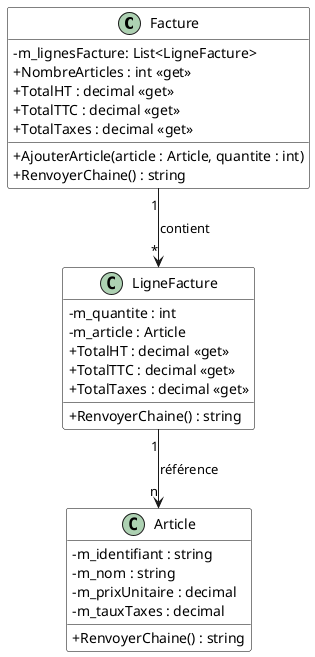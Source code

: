 @startuml FactureDiagClasses
skinparam classAttributeIconSize 0
skinparam class {
    BackgroundColor White
    BorderColor #000
}

Facture "1" --> "*" LigneFacture : contient
LigneFacture "1" --> "n" Article : référence

class Facture {
    - m_lignesFacture: List<LigneFacture>
    + NombreArticles : int <<get>>
    + TotalHT : decimal <<get>>
    + TotalTTC : decimal <<get>>
    + TotalTaxes : decimal <<get>>
    + AjouterArticle(article : Article, quantite : int)
    + RenvoyerChaine() : string
}
class LigneFacture {
    - m_quantite : int
    - m_article : Article
    + TotalHT : decimal <<get>>
    + TotalTTC : decimal <<get>>
    + TotalTaxes : decimal <<get>>
    + RenvoyerChaine() : string
}
class Article {
    - m_identifiant : string
    - m_nom : string
    - m_prixUnitaire : decimal
    - m_tauxTaxes : decimal
    + RenvoyerChaine() : string
}
@enduml
